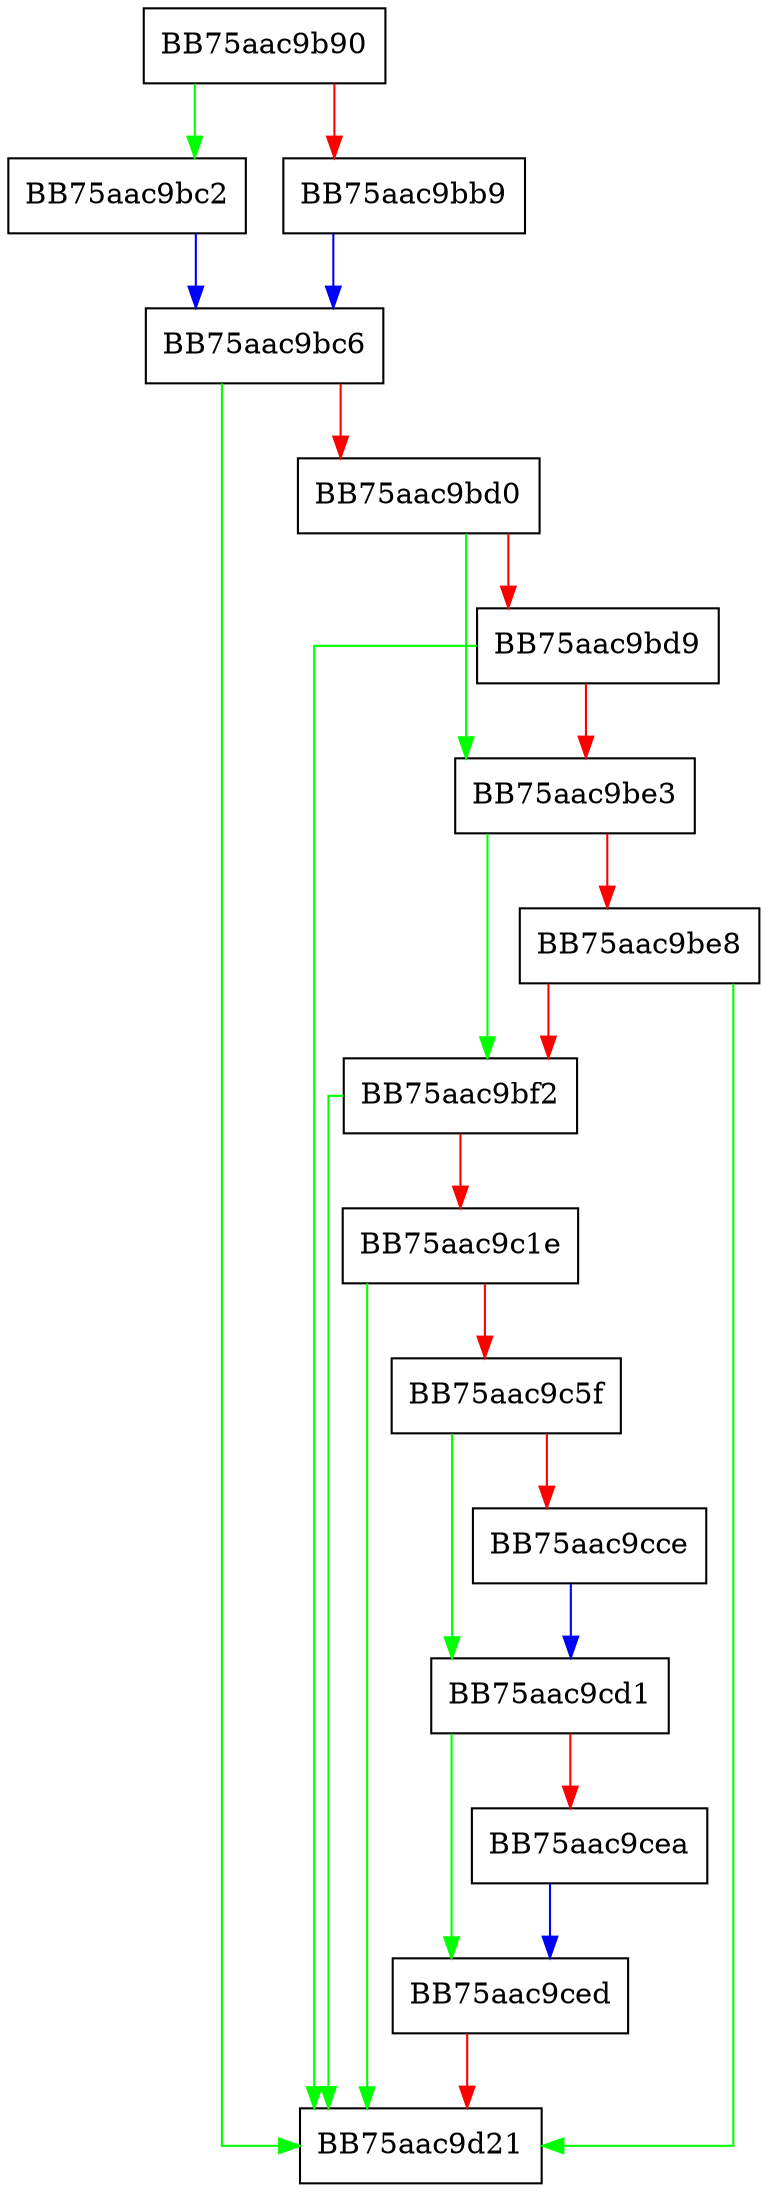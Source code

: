 digraph Init {
  node [shape="box"];
  graph [splines=ortho];
  BB75aac9b90 -> BB75aac9bc2 [color="green"];
  BB75aac9b90 -> BB75aac9bb9 [color="red"];
  BB75aac9bb9 -> BB75aac9bc6 [color="blue"];
  BB75aac9bc2 -> BB75aac9bc6 [color="blue"];
  BB75aac9bc6 -> BB75aac9d21 [color="green"];
  BB75aac9bc6 -> BB75aac9bd0 [color="red"];
  BB75aac9bd0 -> BB75aac9be3 [color="green"];
  BB75aac9bd0 -> BB75aac9bd9 [color="red"];
  BB75aac9bd9 -> BB75aac9d21 [color="green"];
  BB75aac9bd9 -> BB75aac9be3 [color="red"];
  BB75aac9be3 -> BB75aac9bf2 [color="green"];
  BB75aac9be3 -> BB75aac9be8 [color="red"];
  BB75aac9be8 -> BB75aac9d21 [color="green"];
  BB75aac9be8 -> BB75aac9bf2 [color="red"];
  BB75aac9bf2 -> BB75aac9d21 [color="green"];
  BB75aac9bf2 -> BB75aac9c1e [color="red"];
  BB75aac9c1e -> BB75aac9d21 [color="green"];
  BB75aac9c1e -> BB75aac9c5f [color="red"];
  BB75aac9c5f -> BB75aac9cd1 [color="green"];
  BB75aac9c5f -> BB75aac9cce [color="red"];
  BB75aac9cce -> BB75aac9cd1 [color="blue"];
  BB75aac9cd1 -> BB75aac9ced [color="green"];
  BB75aac9cd1 -> BB75aac9cea [color="red"];
  BB75aac9cea -> BB75aac9ced [color="blue"];
  BB75aac9ced -> BB75aac9d21 [color="red"];
}